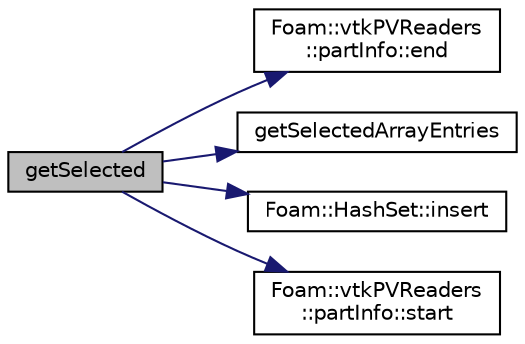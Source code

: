 digraph "getSelected"
{
  bgcolor="transparent";
  edge [fontname="Helvetica",fontsize="10",labelfontname="Helvetica",labelfontsize="10"];
  node [fontname="Helvetica",fontsize="10",shape=record];
  rankdir="LR";
  Node361 [label="getSelected",height=0.2,width=0.4,color="black", fillcolor="grey75", style="filled", fontcolor="black"];
  Node361 -> Node362 [color="midnightblue",fontsize="10",style="solid",fontname="Helvetica"];
  Node362 [label="Foam::vtkPVReaders\l::partInfo::end",height=0.2,width=0.4,color="black",URL="$a32865.html#a90ccd5d92cd2b956c137caede9cef404"];
  Node361 -> Node363 [color="midnightblue",fontsize="10",style="solid",fontname="Helvetica"];
  Node363 [label="getSelectedArrayEntries",height=0.2,width=0.4,color="black",URL="$a21933.html#a454280c43f625fea13f94875786a31fb",tooltip="Retrieve the current selections. "];
  Node361 -> Node364 [color="midnightblue",fontsize="10",style="solid",fontname="Helvetica"];
  Node364 [label="Foam::HashSet::insert",height=0.2,width=0.4,color="black",URL="$a26829.html#a49f0753d9652681fc3a81f59951a0ad7",tooltip="Insert a new entry. "];
  Node361 -> Node365 [color="midnightblue",fontsize="10",style="solid",fontname="Helvetica"];
  Node365 [label="Foam::vtkPVReaders\l::partInfo::start",height=0.2,width=0.4,color="black",URL="$a32865.html#ad8e45389d3d5fc52b98fbb39d7abe404"];
}
